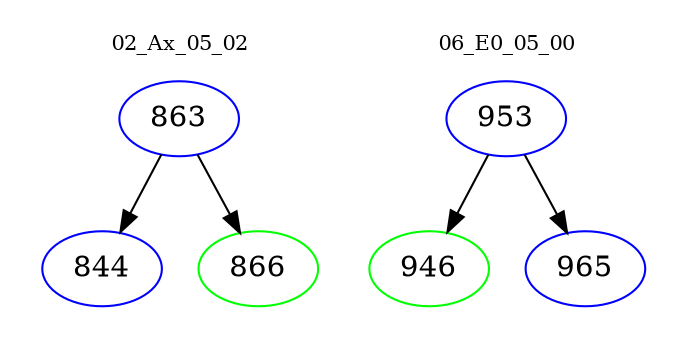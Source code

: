 digraph{
subgraph cluster_0 {
color = white
label = "02_Ax_05_02";
fontsize=10;
T0_863 [label="863", color="blue"]
T0_863 -> T0_844 [color="black"]
T0_844 [label="844", color="blue"]
T0_863 -> T0_866 [color="black"]
T0_866 [label="866", color="green"]
}
subgraph cluster_1 {
color = white
label = "06_E0_05_00";
fontsize=10;
T1_953 [label="953", color="blue"]
T1_953 -> T1_946 [color="black"]
T1_946 [label="946", color="green"]
T1_953 -> T1_965 [color="black"]
T1_965 [label="965", color="blue"]
}
}
